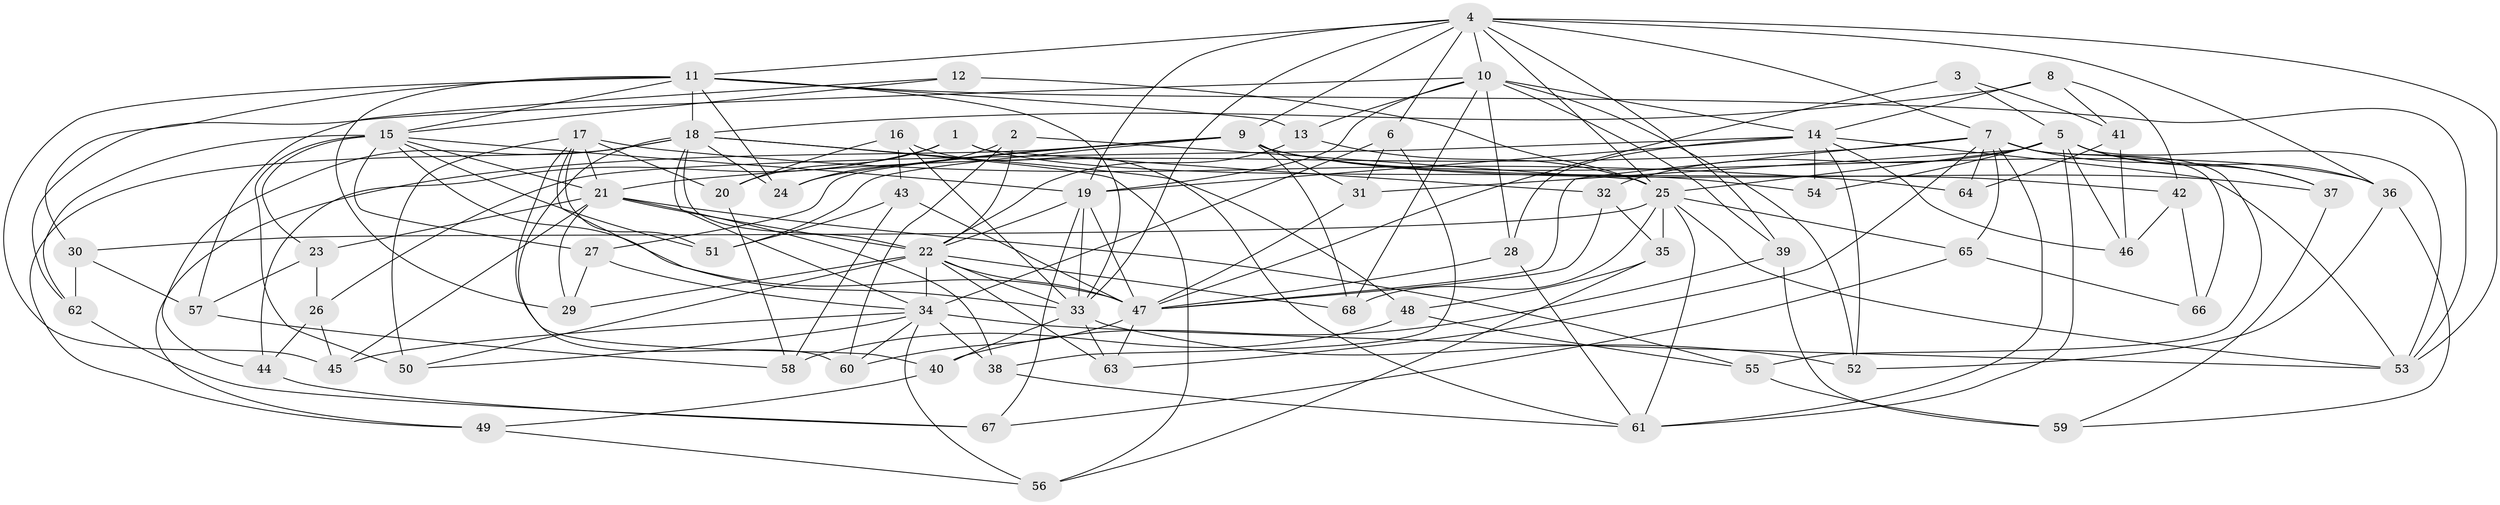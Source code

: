 // original degree distribution, {4: 1.0}
// Generated by graph-tools (version 1.1) at 2025/38/03/09/25 02:38:17]
// undirected, 68 vertices, 185 edges
graph export_dot {
graph [start="1"]
  node [color=gray90,style=filled];
  1;
  2;
  3;
  4;
  5;
  6;
  7;
  8;
  9;
  10;
  11;
  12;
  13;
  14;
  15;
  16;
  17;
  18;
  19;
  20;
  21;
  22;
  23;
  24;
  25;
  26;
  27;
  28;
  29;
  30;
  31;
  32;
  33;
  34;
  35;
  36;
  37;
  38;
  39;
  40;
  41;
  42;
  43;
  44;
  45;
  46;
  47;
  48;
  49;
  50;
  51;
  52;
  53;
  54;
  55;
  56;
  57;
  58;
  59;
  60;
  61;
  62;
  63;
  64;
  65;
  66;
  67;
  68;
  1 -- 20 [weight=1.0];
  1 -- 32 [weight=1.0];
  1 -- 44 [weight=1.0];
  1 -- 54 [weight=1.0];
  2 -- 22 [weight=1.0];
  2 -- 24 [weight=1.0];
  2 -- 25 [weight=1.0];
  2 -- 60 [weight=1.0];
  3 -- 5 [weight=1.0];
  3 -- 41 [weight=1.0];
  3 -- 47 [weight=2.0];
  4 -- 6 [weight=1.0];
  4 -- 7 [weight=1.0];
  4 -- 9 [weight=1.0];
  4 -- 10 [weight=1.0];
  4 -- 11 [weight=1.0];
  4 -- 19 [weight=2.0];
  4 -- 25 [weight=1.0];
  4 -- 33 [weight=1.0];
  4 -- 36 [weight=1.0];
  4 -- 39 [weight=1.0];
  4 -- 53 [weight=1.0];
  5 -- 25 [weight=1.0];
  5 -- 31 [weight=1.0];
  5 -- 32 [weight=1.0];
  5 -- 36 [weight=2.0];
  5 -- 37 [weight=1.0];
  5 -- 46 [weight=1.0];
  5 -- 53 [weight=2.0];
  5 -- 54 [weight=1.0];
  5 -- 61 [weight=1.0];
  6 -- 31 [weight=1.0];
  6 -- 34 [weight=1.0];
  6 -- 38 [weight=1.0];
  7 -- 21 [weight=2.0];
  7 -- 37 [weight=1.0];
  7 -- 47 [weight=1.0];
  7 -- 55 [weight=1.0];
  7 -- 61 [weight=1.0];
  7 -- 63 [weight=1.0];
  7 -- 64 [weight=1.0];
  7 -- 65 [weight=1.0];
  7 -- 66 [weight=2.0];
  8 -- 14 [weight=1.0];
  8 -- 18 [weight=1.0];
  8 -- 41 [weight=1.0];
  8 -- 42 [weight=1.0];
  9 -- 24 [weight=1.0];
  9 -- 27 [weight=1.0];
  9 -- 31 [weight=1.0];
  9 -- 36 [weight=3.0];
  9 -- 37 [weight=1.0];
  9 -- 42 [weight=1.0];
  9 -- 49 [weight=1.0];
  9 -- 51 [weight=1.0];
  9 -- 68 [weight=1.0];
  10 -- 13 [weight=1.0];
  10 -- 14 [weight=2.0];
  10 -- 19 [weight=1.0];
  10 -- 28 [weight=1.0];
  10 -- 39 [weight=1.0];
  10 -- 52 [weight=1.0];
  10 -- 62 [weight=1.0];
  10 -- 68 [weight=1.0];
  11 -- 13 [weight=1.0];
  11 -- 15 [weight=1.0];
  11 -- 18 [weight=3.0];
  11 -- 24 [weight=1.0];
  11 -- 29 [weight=1.0];
  11 -- 30 [weight=1.0];
  11 -- 33 [weight=1.0];
  11 -- 45 [weight=1.0];
  11 -- 53 [weight=1.0];
  12 -- 15 [weight=1.0];
  12 -- 25 [weight=2.0];
  12 -- 57 [weight=1.0];
  13 -- 22 [weight=1.0];
  13 -- 25 [weight=1.0];
  14 -- 19 [weight=1.0];
  14 -- 26 [weight=1.0];
  14 -- 28 [weight=1.0];
  14 -- 46 [weight=1.0];
  14 -- 52 [weight=1.0];
  14 -- 53 [weight=2.0];
  14 -- 54 [weight=2.0];
  15 -- 19 [weight=1.0];
  15 -- 21 [weight=1.0];
  15 -- 23 [weight=1.0];
  15 -- 27 [weight=1.0];
  15 -- 47 [weight=1.0];
  15 -- 50 [weight=1.0];
  15 -- 51 [weight=1.0];
  15 -- 62 [weight=1.0];
  16 -- 20 [weight=1.0];
  16 -- 33 [weight=1.0];
  16 -- 43 [weight=1.0];
  16 -- 61 [weight=1.0];
  17 -- 20 [weight=1.0];
  17 -- 21 [weight=1.0];
  17 -- 33 [weight=1.0];
  17 -- 40 [weight=1.0];
  17 -- 50 [weight=1.0];
  17 -- 51 [weight=1.0];
  17 -- 64 [weight=2.0];
  18 -- 22 [weight=1.0];
  18 -- 24 [weight=1.0];
  18 -- 34 [weight=1.0];
  18 -- 44 [weight=1.0];
  18 -- 48 [weight=1.0];
  18 -- 49 [weight=1.0];
  18 -- 56 [weight=1.0];
  18 -- 60 [weight=1.0];
  19 -- 22 [weight=1.0];
  19 -- 33 [weight=2.0];
  19 -- 47 [weight=1.0];
  19 -- 67 [weight=1.0];
  20 -- 58 [weight=1.0];
  21 -- 22 [weight=1.0];
  21 -- 23 [weight=1.0];
  21 -- 29 [weight=1.0];
  21 -- 38 [weight=1.0];
  21 -- 45 [weight=1.0];
  21 -- 55 [weight=1.0];
  22 -- 29 [weight=1.0];
  22 -- 33 [weight=1.0];
  22 -- 34 [weight=1.0];
  22 -- 47 [weight=1.0];
  22 -- 50 [weight=1.0];
  22 -- 63 [weight=1.0];
  22 -- 68 [weight=1.0];
  23 -- 26 [weight=1.0];
  23 -- 57 [weight=1.0];
  25 -- 30 [weight=1.0];
  25 -- 35 [weight=1.0];
  25 -- 53 [weight=1.0];
  25 -- 61 [weight=1.0];
  25 -- 65 [weight=1.0];
  25 -- 68 [weight=1.0];
  26 -- 44 [weight=1.0];
  26 -- 45 [weight=1.0];
  27 -- 29 [weight=1.0];
  27 -- 34 [weight=1.0];
  28 -- 47 [weight=1.0];
  28 -- 61 [weight=1.0];
  30 -- 57 [weight=1.0];
  30 -- 62 [weight=1.0];
  31 -- 47 [weight=1.0];
  32 -- 35 [weight=1.0];
  32 -- 47 [weight=1.0];
  33 -- 40 [weight=1.0];
  33 -- 52 [weight=1.0];
  33 -- 63 [weight=1.0];
  34 -- 38 [weight=1.0];
  34 -- 45 [weight=1.0];
  34 -- 50 [weight=1.0];
  34 -- 53 [weight=1.0];
  34 -- 56 [weight=1.0];
  34 -- 60 [weight=1.0];
  35 -- 48 [weight=1.0];
  35 -- 56 [weight=1.0];
  36 -- 52 [weight=1.0];
  36 -- 59 [weight=1.0];
  37 -- 59 [weight=1.0];
  38 -- 61 [weight=1.0];
  39 -- 40 [weight=1.0];
  39 -- 59 [weight=1.0];
  40 -- 49 [weight=1.0];
  41 -- 46 [weight=1.0];
  41 -- 64 [weight=1.0];
  42 -- 46 [weight=1.0];
  42 -- 66 [weight=1.0];
  43 -- 47 [weight=1.0];
  43 -- 51 [weight=1.0];
  43 -- 58 [weight=1.0];
  44 -- 67 [weight=1.0];
  47 -- 60 [weight=1.0];
  47 -- 63 [weight=1.0];
  48 -- 55 [weight=1.0];
  48 -- 58 [weight=1.0];
  49 -- 56 [weight=1.0];
  55 -- 59 [weight=1.0];
  57 -- 58 [weight=1.0];
  62 -- 67 [weight=1.0];
  65 -- 66 [weight=1.0];
  65 -- 67 [weight=1.0];
}
